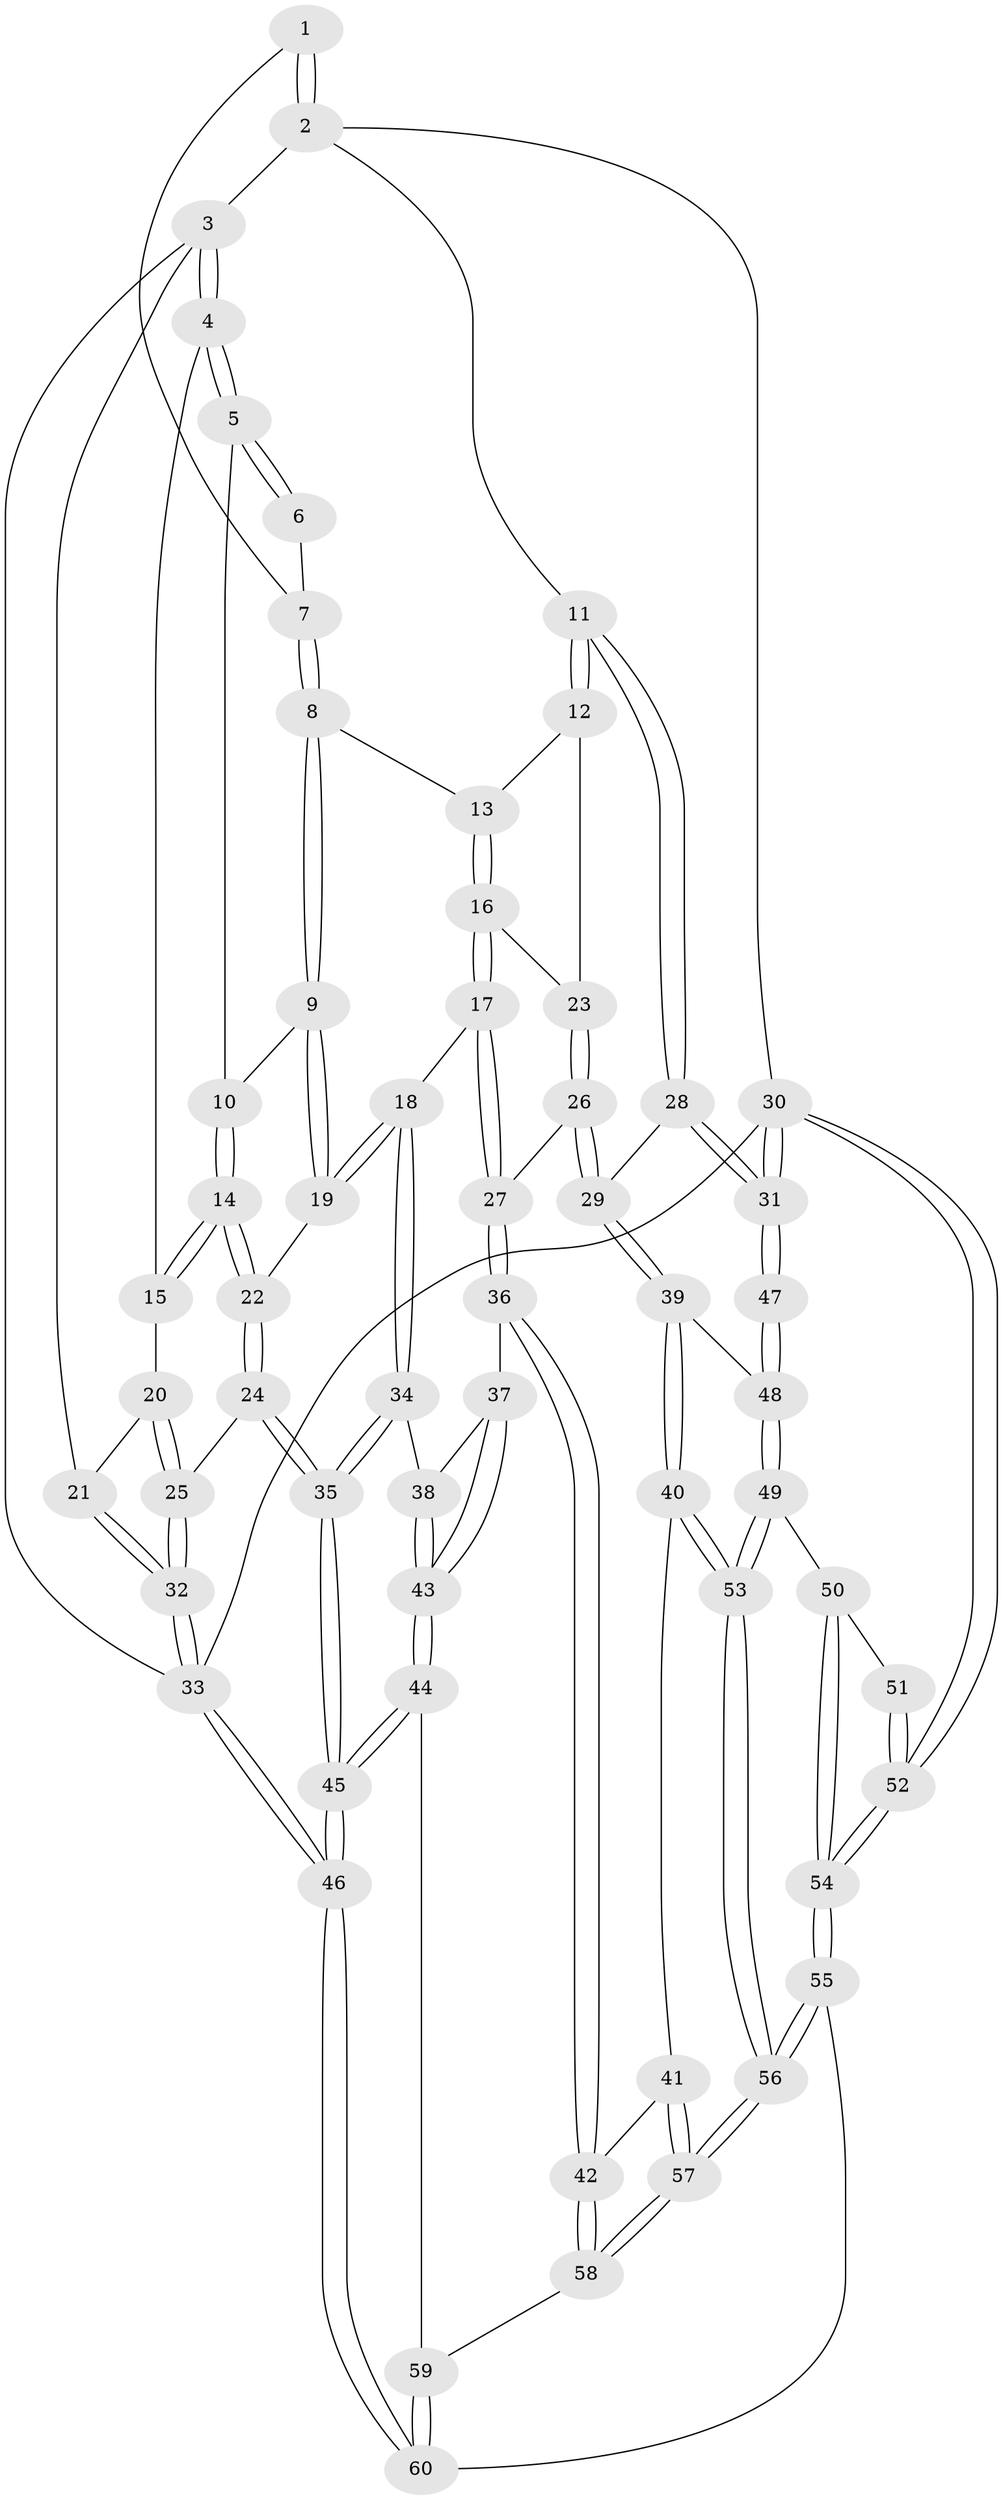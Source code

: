 // coarse degree distribution, {3: 0.1111111111111111, 7: 0.027777777777777776, 5: 0.3611111111111111, 4: 0.3888888888888889, 6: 0.1111111111111111}
// Generated by graph-tools (version 1.1) at 2025/24/03/03/25 07:24:37]
// undirected, 60 vertices, 147 edges
graph export_dot {
graph [start="1"]
  node [color=gray90,style=filled];
  1 [pos="+0.7497279830714314+0"];
  2 [pos="+1+0"];
  3 [pos="+0+0"];
  4 [pos="+0.059121540669192285+0"];
  5 [pos="+0.0669599512661433+0"];
  6 [pos="+0.3421168076218722+0"];
  7 [pos="+0.5750330787654823+0.12959674529342605"];
  8 [pos="+0.5811544287750882+0.14395416051699145"];
  9 [pos="+0.41066669008864326+0.23048873111768473"];
  10 [pos="+0.23059163058011564+0"];
  11 [pos="+1+0"];
  12 [pos="+0.8784835537204244+0.13545886994947387"];
  13 [pos="+0.6291847022996525+0.16896046561393344"];
  14 [pos="+0.29422296797673+0.35158370600277444"];
  15 [pos="+0.1972948287154453+0.2804905843201351"];
  16 [pos="+0.5980997927662088+0.30792993447234485"];
  17 [pos="+0.5329111590795752+0.4238024882509321"];
  18 [pos="+0.4273288016523475+0.4057716725204905"];
  19 [pos="+0.4028894716639129+0.3826075895583962"];
  20 [pos="+0.1339980426599001+0.34046506078765626"];
  21 [pos="+0+0"];
  22 [pos="+0.32680172492038134+0.38184587785912527"];
  23 [pos="+0.7856200487501506+0.32511458747213845"];
  24 [pos="+0.1114481985792321+0.5094759034859868"];
  25 [pos="+0.07724889769047986+0.5068773280476033"];
  26 [pos="+0.7487817221821471+0.47792908891135"];
  27 [pos="+0.5371027404384169+0.4272777277601762"];
  28 [pos="+1+0.2321412985093093"];
  29 [pos="+0.7937629067499836+0.5417791573173"];
  30 [pos="+1+1"];
  31 [pos="+1+0.6006586516261281"];
  32 [pos="+0+0.539778456005866"];
  33 [pos="+0+1"];
  34 [pos="+0.37703956703961095+0.5598781742874748"];
  35 [pos="+0.25360361237607765+0.6189246000360898"];
  36 [pos="+0.5569793723436944+0.6842474438293588"];
  37 [pos="+0.5515170666443358+0.6847493085128915"];
  38 [pos="+0.3858365066430226+0.573762432718113"];
  39 [pos="+0.7973565879856902+0.5631535232076634"];
  40 [pos="+0.7060509987772234+0.6664846263866027"];
  41 [pos="+0.6874074790802299+0.6789249601756199"];
  42 [pos="+0.6008763911163962+0.7075922497697719"];
  43 [pos="+0.39327736838562877+0.7612702611885114"];
  44 [pos="+0.28765974038257447+0.8670680306615545"];
  45 [pos="+0.27694220383597096+0.8706212377291883"];
  46 [pos="+0+1"];
  47 [pos="+1+0.6193380650228371"];
  48 [pos="+0.8727812493285213+0.6133565414861426"];
  49 [pos="+0.8789757765661872+0.6731220131962065"];
  50 [pos="+0.9197929322469977+0.742109382670368"];
  51 [pos="+0.9704457024621692+0.7308357676306885"];
  52 [pos="+1+1"];
  53 [pos="+0.8300094432655334+0.80808864502442"];
  54 [pos="+1+1"];
  55 [pos="+0.9304865075511963+1"];
  56 [pos="+0.8715691716825185+1"];
  57 [pos="+0.8254421439620254+1"];
  58 [pos="+0.5982057282297211+0.8054706271898593"];
  59 [pos="+0.49715929453335456+0.9016071353941226"];
  60 [pos="+0.7043779810762713+1"];
  1 -- 2;
  1 -- 2;
  1 -- 7;
  2 -- 3;
  2 -- 11;
  2 -- 30;
  3 -- 4;
  3 -- 4;
  3 -- 21;
  3 -- 33;
  4 -- 5;
  4 -- 5;
  4 -- 15;
  5 -- 6;
  5 -- 6;
  5 -- 10;
  6 -- 7;
  7 -- 8;
  7 -- 8;
  8 -- 9;
  8 -- 9;
  8 -- 13;
  9 -- 10;
  9 -- 19;
  9 -- 19;
  10 -- 14;
  10 -- 14;
  11 -- 12;
  11 -- 12;
  11 -- 28;
  11 -- 28;
  12 -- 13;
  12 -- 23;
  13 -- 16;
  13 -- 16;
  14 -- 15;
  14 -- 15;
  14 -- 22;
  14 -- 22;
  15 -- 20;
  16 -- 17;
  16 -- 17;
  16 -- 23;
  17 -- 18;
  17 -- 27;
  17 -- 27;
  18 -- 19;
  18 -- 19;
  18 -- 34;
  18 -- 34;
  19 -- 22;
  20 -- 21;
  20 -- 25;
  20 -- 25;
  21 -- 32;
  21 -- 32;
  22 -- 24;
  22 -- 24;
  23 -- 26;
  23 -- 26;
  24 -- 25;
  24 -- 35;
  24 -- 35;
  25 -- 32;
  25 -- 32;
  26 -- 27;
  26 -- 29;
  26 -- 29;
  27 -- 36;
  27 -- 36;
  28 -- 29;
  28 -- 31;
  28 -- 31;
  29 -- 39;
  29 -- 39;
  30 -- 31;
  30 -- 31;
  30 -- 52;
  30 -- 52;
  30 -- 33;
  31 -- 47;
  31 -- 47;
  32 -- 33;
  32 -- 33;
  33 -- 46;
  33 -- 46;
  34 -- 35;
  34 -- 35;
  34 -- 38;
  35 -- 45;
  35 -- 45;
  36 -- 37;
  36 -- 42;
  36 -- 42;
  37 -- 38;
  37 -- 43;
  37 -- 43;
  38 -- 43;
  38 -- 43;
  39 -- 40;
  39 -- 40;
  39 -- 48;
  40 -- 41;
  40 -- 53;
  40 -- 53;
  41 -- 42;
  41 -- 57;
  41 -- 57;
  42 -- 58;
  42 -- 58;
  43 -- 44;
  43 -- 44;
  44 -- 45;
  44 -- 45;
  44 -- 59;
  45 -- 46;
  45 -- 46;
  46 -- 60;
  46 -- 60;
  47 -- 48;
  47 -- 48;
  48 -- 49;
  48 -- 49;
  49 -- 50;
  49 -- 53;
  49 -- 53;
  50 -- 51;
  50 -- 54;
  50 -- 54;
  51 -- 52;
  51 -- 52;
  52 -- 54;
  52 -- 54;
  53 -- 56;
  53 -- 56;
  54 -- 55;
  54 -- 55;
  55 -- 56;
  55 -- 56;
  55 -- 60;
  56 -- 57;
  56 -- 57;
  57 -- 58;
  57 -- 58;
  58 -- 59;
  59 -- 60;
  59 -- 60;
}
